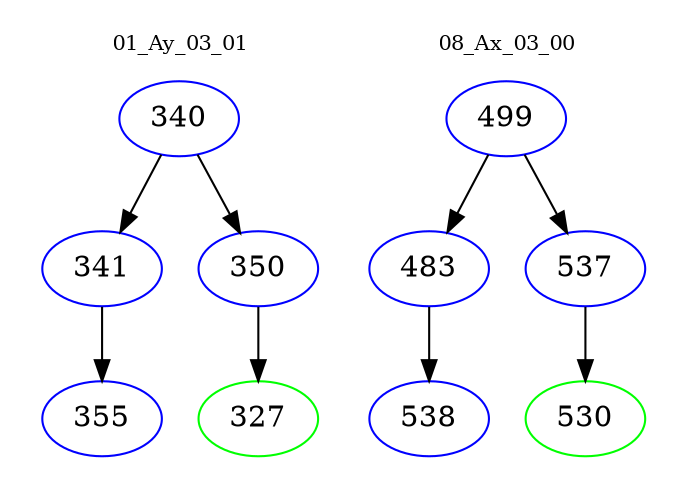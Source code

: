 digraph{
subgraph cluster_0 {
color = white
label = "01_Ay_03_01";
fontsize=10;
T0_340 [label="340", color="blue"]
T0_340 -> T0_341 [color="black"]
T0_341 [label="341", color="blue"]
T0_341 -> T0_355 [color="black"]
T0_355 [label="355", color="blue"]
T0_340 -> T0_350 [color="black"]
T0_350 [label="350", color="blue"]
T0_350 -> T0_327 [color="black"]
T0_327 [label="327", color="green"]
}
subgraph cluster_1 {
color = white
label = "08_Ax_03_00";
fontsize=10;
T1_499 [label="499", color="blue"]
T1_499 -> T1_483 [color="black"]
T1_483 [label="483", color="blue"]
T1_483 -> T1_538 [color="black"]
T1_538 [label="538", color="blue"]
T1_499 -> T1_537 [color="black"]
T1_537 [label="537", color="blue"]
T1_537 -> T1_530 [color="black"]
T1_530 [label="530", color="green"]
}
}
